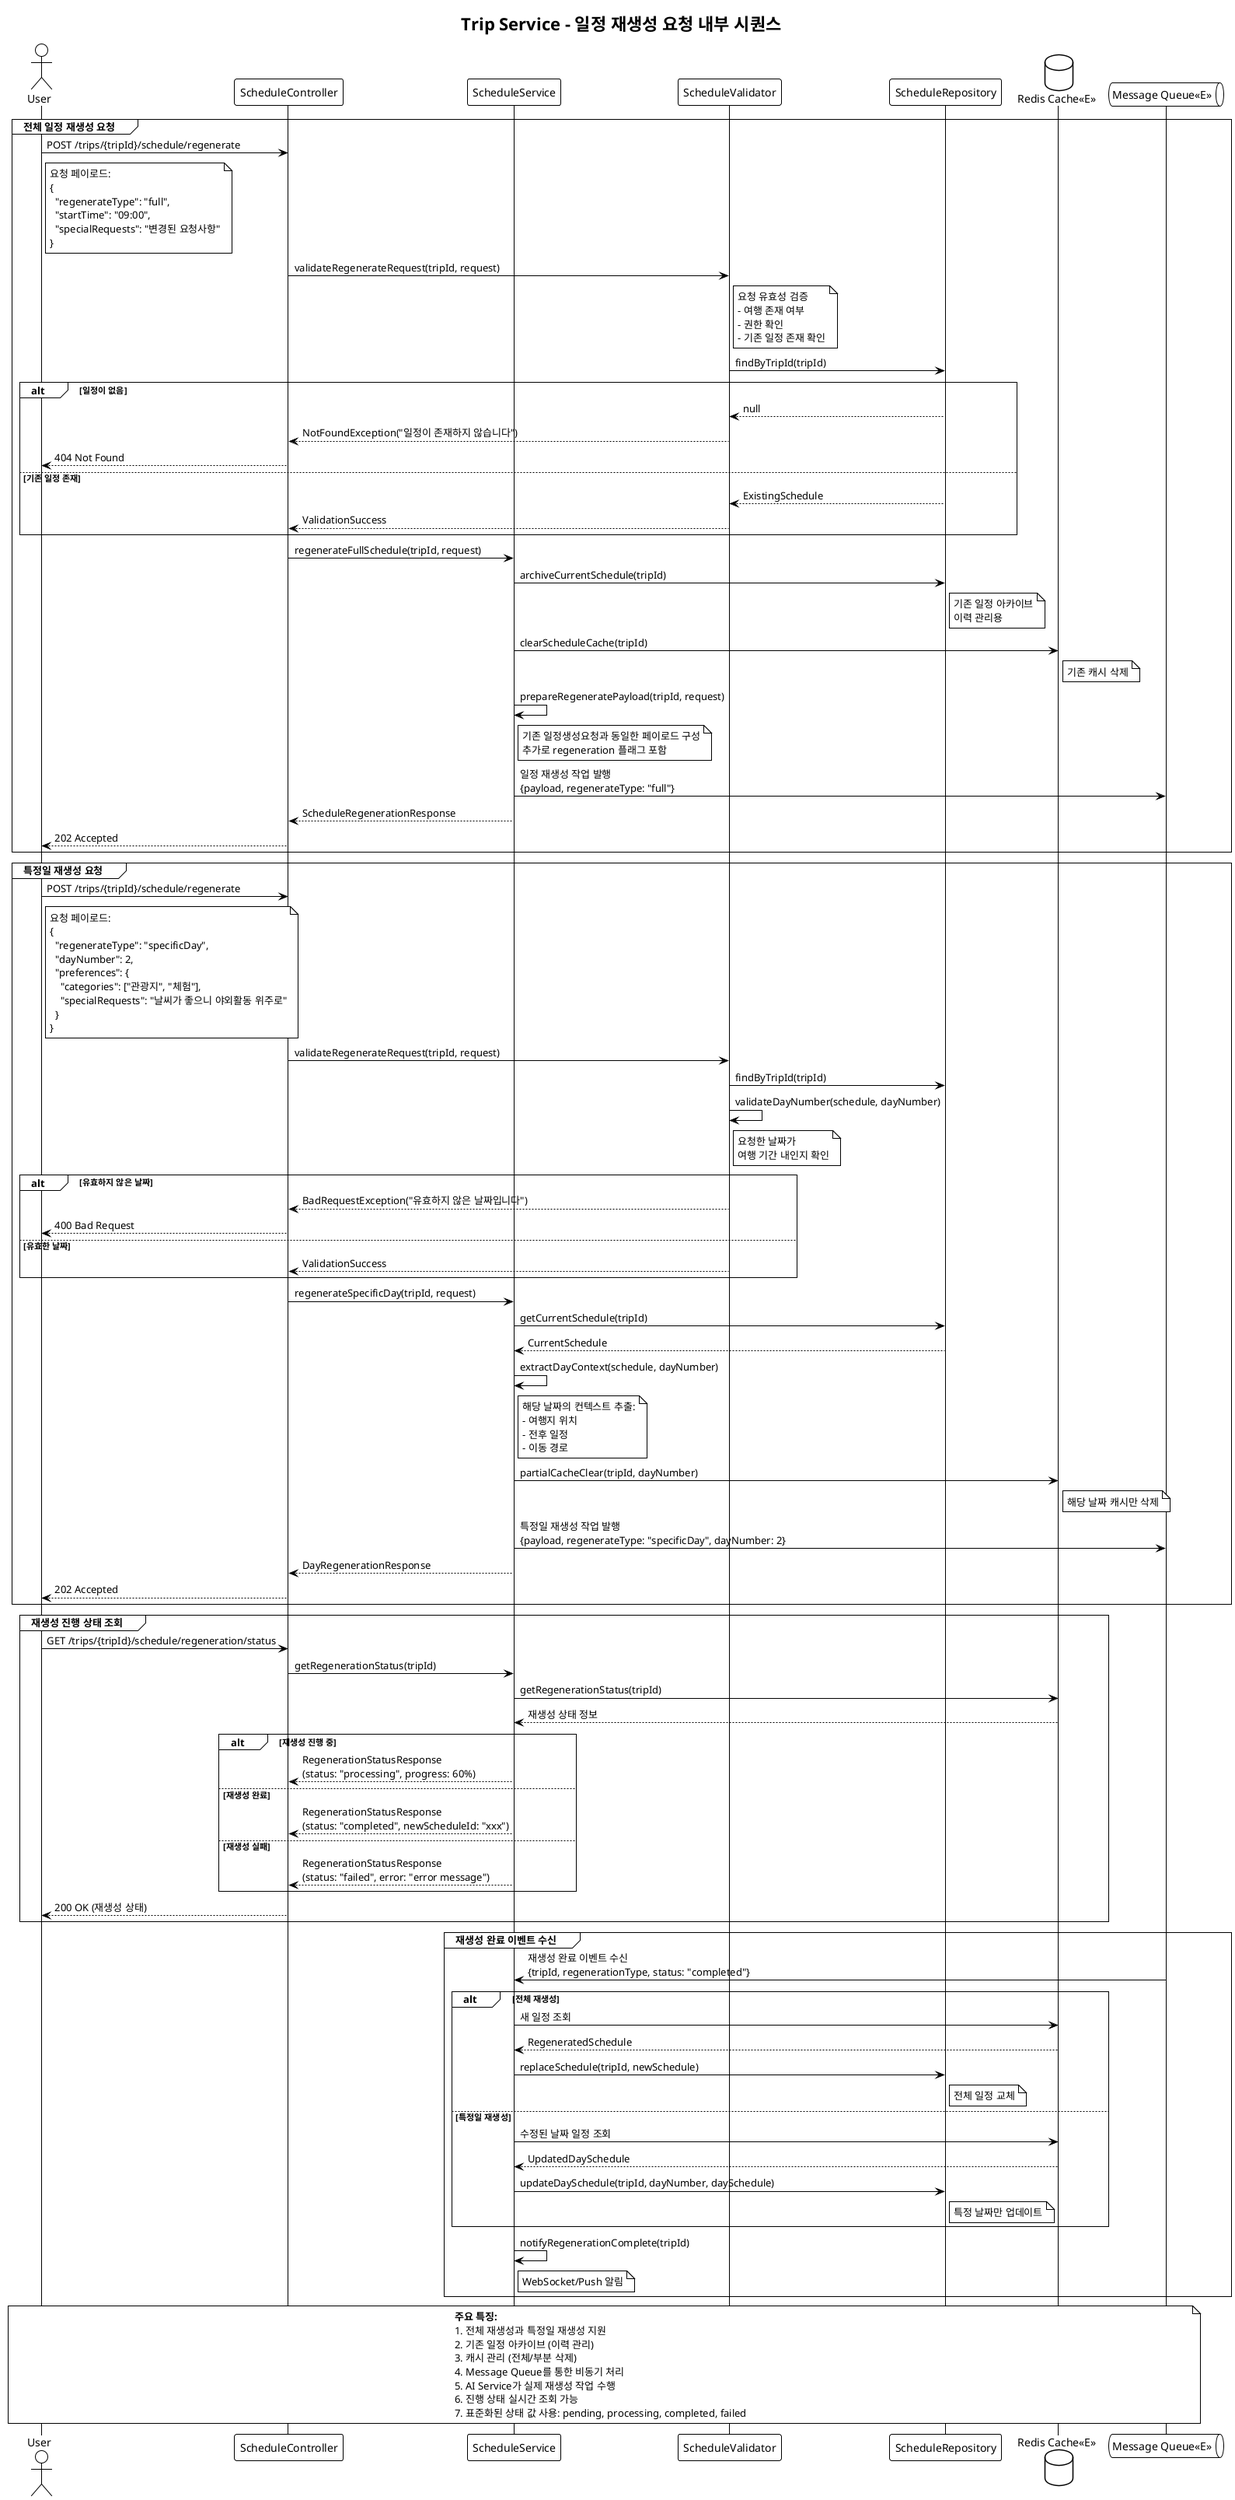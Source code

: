 @startuml
!theme mono

title Trip Service - 일정 재생성 요청 내부 시퀀스

' === 참여자 정의 ===
actor User
participant "ScheduleController" as controller
participant "ScheduleService" as service
participant "ScheduleValidator" as validator
participant "ScheduleRepository" as scheduleRepo
database "Redis Cache<<E>>" as redis
queue "Message Queue<<E>>" as mq

' === 시나리오 1: 전체 일정 재생성 요청 ===
group 전체 일정 재생성 요청
    User -> controller: POST /trips/{tripId}/schedule/regenerate
    note right of User
    요청 페이로드:
    {
      "regenerateType": "full",
      "startTime": "09:00",
      "specialRequests": "변경된 요청사항"
    }
    end note
    
    controller -> validator: validateRegenerateRequest(tripId, request)
    note right of validator: 요청 유효성 검증\n- 여행 존재 여부\n- 권한 확인\n- 기존 일정 존재 확인
    
    validator -> scheduleRepo: findByTripId(tripId)
    alt 일정이 없음
        scheduleRepo --> validator: null
        validator --> controller: NotFoundException("일정이 존재하지 않습니다")
        controller --> User: 404 Not Found
    else 기존 일정 존재
        scheduleRepo --> validator: ExistingSchedule
        validator --> controller: ValidationSuccess
    end
    
    controller -> service: regenerateFullSchedule(tripId, request)
    
    service -> scheduleRepo: archiveCurrentSchedule(tripId)
    note right of scheduleRepo: 기존 일정 아카이브\n이력 관리용
    
    service -> redis: clearScheduleCache(tripId)
    note right of redis: 기존 캐시 삭제
    
    service -> service: prepareRegeneratePayload(tripId, request)
    note right of service
    기존 일정생성요청과 동일한 페이로드 구성
    추가로 regeneration 플래그 포함
    end note
    
    service -> mq: 일정 재생성 작업 발행\n{payload, regenerateType: "full"}
    
    service --> controller: ScheduleRegenerationResponse
    controller --> User: 202 Accepted
end

' === 시나리오 2: 특정일 재생성 요청 ===
group 특정일 재생성 요청
    User -> controller: POST /trips/{tripId}/schedule/regenerate
    note right of User
    요청 페이로드:
    {
      "regenerateType": "specificDay",
      "dayNumber": 2,
      "preferences": {
        "categories": ["관광지", "체험"],
        "specialRequests": "날씨가 좋으니 야외활동 위주로"
      }
    }
    end note
    
    controller -> validator: validateRegenerateRequest(tripId, request)
    
    validator -> scheduleRepo: findByTripId(tripId)
    validator -> validator: validateDayNumber(schedule, dayNumber)
    note right of validator: 요청한 날짜가\n여행 기간 내인지 확인
    
    alt 유효하지 않은 날짜
        validator --> controller: BadRequestException("유효하지 않은 날짜입니다")
        controller --> User: 400 Bad Request
    else 유효한 날짜
        validator --> controller: ValidationSuccess
    end
    
    controller -> service: regenerateSpecificDay(tripId, request)
    
    service -> scheduleRepo: getCurrentSchedule(tripId)
    scheduleRepo --> service: CurrentSchedule
    
    service -> service: extractDayContext(schedule, dayNumber)
    note right of service
    해당 날짜의 컨텍스트 추출:
    - 여행지 위치
    - 전후 일정
    - 이동 경로
    end note
    
    service -> redis: partialCacheClear(tripId, dayNumber)
    note right of redis: 해당 날짜 캐시만 삭제
    
    service -> mq: 특정일 재생성 작업 발행\n{payload, regenerateType: "specificDay", dayNumber: 2}
    
    service --> controller: DayRegenerationResponse
    controller --> User: 202 Accepted
end

' === 시나리오 3: 재생성 진행 상태 조회 ===
group 재생성 진행 상태 조회
    User -> controller: GET /trips/{tripId}/schedule/regeneration/status
    
    controller -> service: getRegenerationStatus(tripId)
    
    service -> redis: getRegenerationStatus(tripId)
    redis --> service: 재생성 상태 정보
    
    alt 재생성 진행 중
        service --> controller: RegenerationStatusResponse\n(status: "processing", progress: 60%)
    else 재생성 완료
        service --> controller: RegenerationStatusResponse\n(status: "completed", newScheduleId: "xxx")
    else 재생성 실패
        service --> controller: RegenerationStatusResponse\n(status: "failed", error: "error message")
    end
    
    controller --> User: 200 OK (재생성 상태)
end

' === 시나리오 4: 재생성 완료 이벤트 수신 ===
group 재생성 완료 이벤트 수신
    mq -> service: 재생성 완료 이벤트 수신\n{tripId, regenerationType, status: "completed"}
    
    alt 전체 재생성
        service -> redis: 새 일정 조회
        redis --> service: RegeneratedSchedule
        
        service -> scheduleRepo: replaceSchedule(tripId, newSchedule)
        note right of scheduleRepo: 전체 일정 교체
    else 특정일 재생성
        service -> redis: 수정된 날짜 일정 조회
        redis --> service: UpdatedDaySchedule
        
        service -> scheduleRepo: updateDaySchedule(tripId, dayNumber, daySchedule)
        note right of scheduleRepo: 특정 날짜만 업데이트
    end
    
    service -> service: notifyRegenerationComplete(tripId)
    note right of service: WebSocket/Push 알림
end

note over User, mq
**주요 특징:**
1. 전체 재생성과 특정일 재생성 지원
2. 기존 일정 아카이브 (이력 관리)
3. 캐시 관리 (전체/부분 삭제)
4. Message Queue를 통한 비동기 처리
5. AI Service가 실제 재생성 작업 수행
6. 진행 상태 실시간 조회 가능
7. 표준화된 상태 값 사용: pending, processing, completed, failed
end note

@enduml